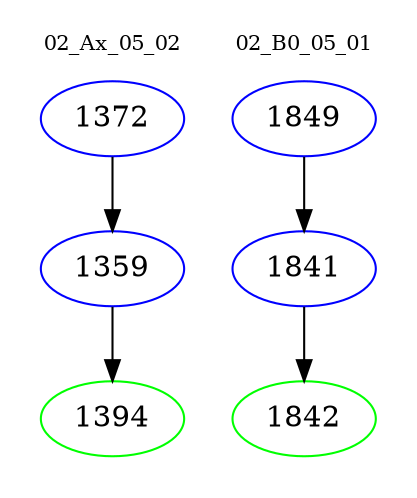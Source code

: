 digraph{
subgraph cluster_0 {
color = white
label = "02_Ax_05_02";
fontsize=10;
T0_1372 [label="1372", color="blue"]
T0_1372 -> T0_1359 [color="black"]
T0_1359 [label="1359", color="blue"]
T0_1359 -> T0_1394 [color="black"]
T0_1394 [label="1394", color="green"]
}
subgraph cluster_1 {
color = white
label = "02_B0_05_01";
fontsize=10;
T1_1849 [label="1849", color="blue"]
T1_1849 -> T1_1841 [color="black"]
T1_1841 [label="1841", color="blue"]
T1_1841 -> T1_1842 [color="black"]
T1_1842 [label="1842", color="green"]
}
}
